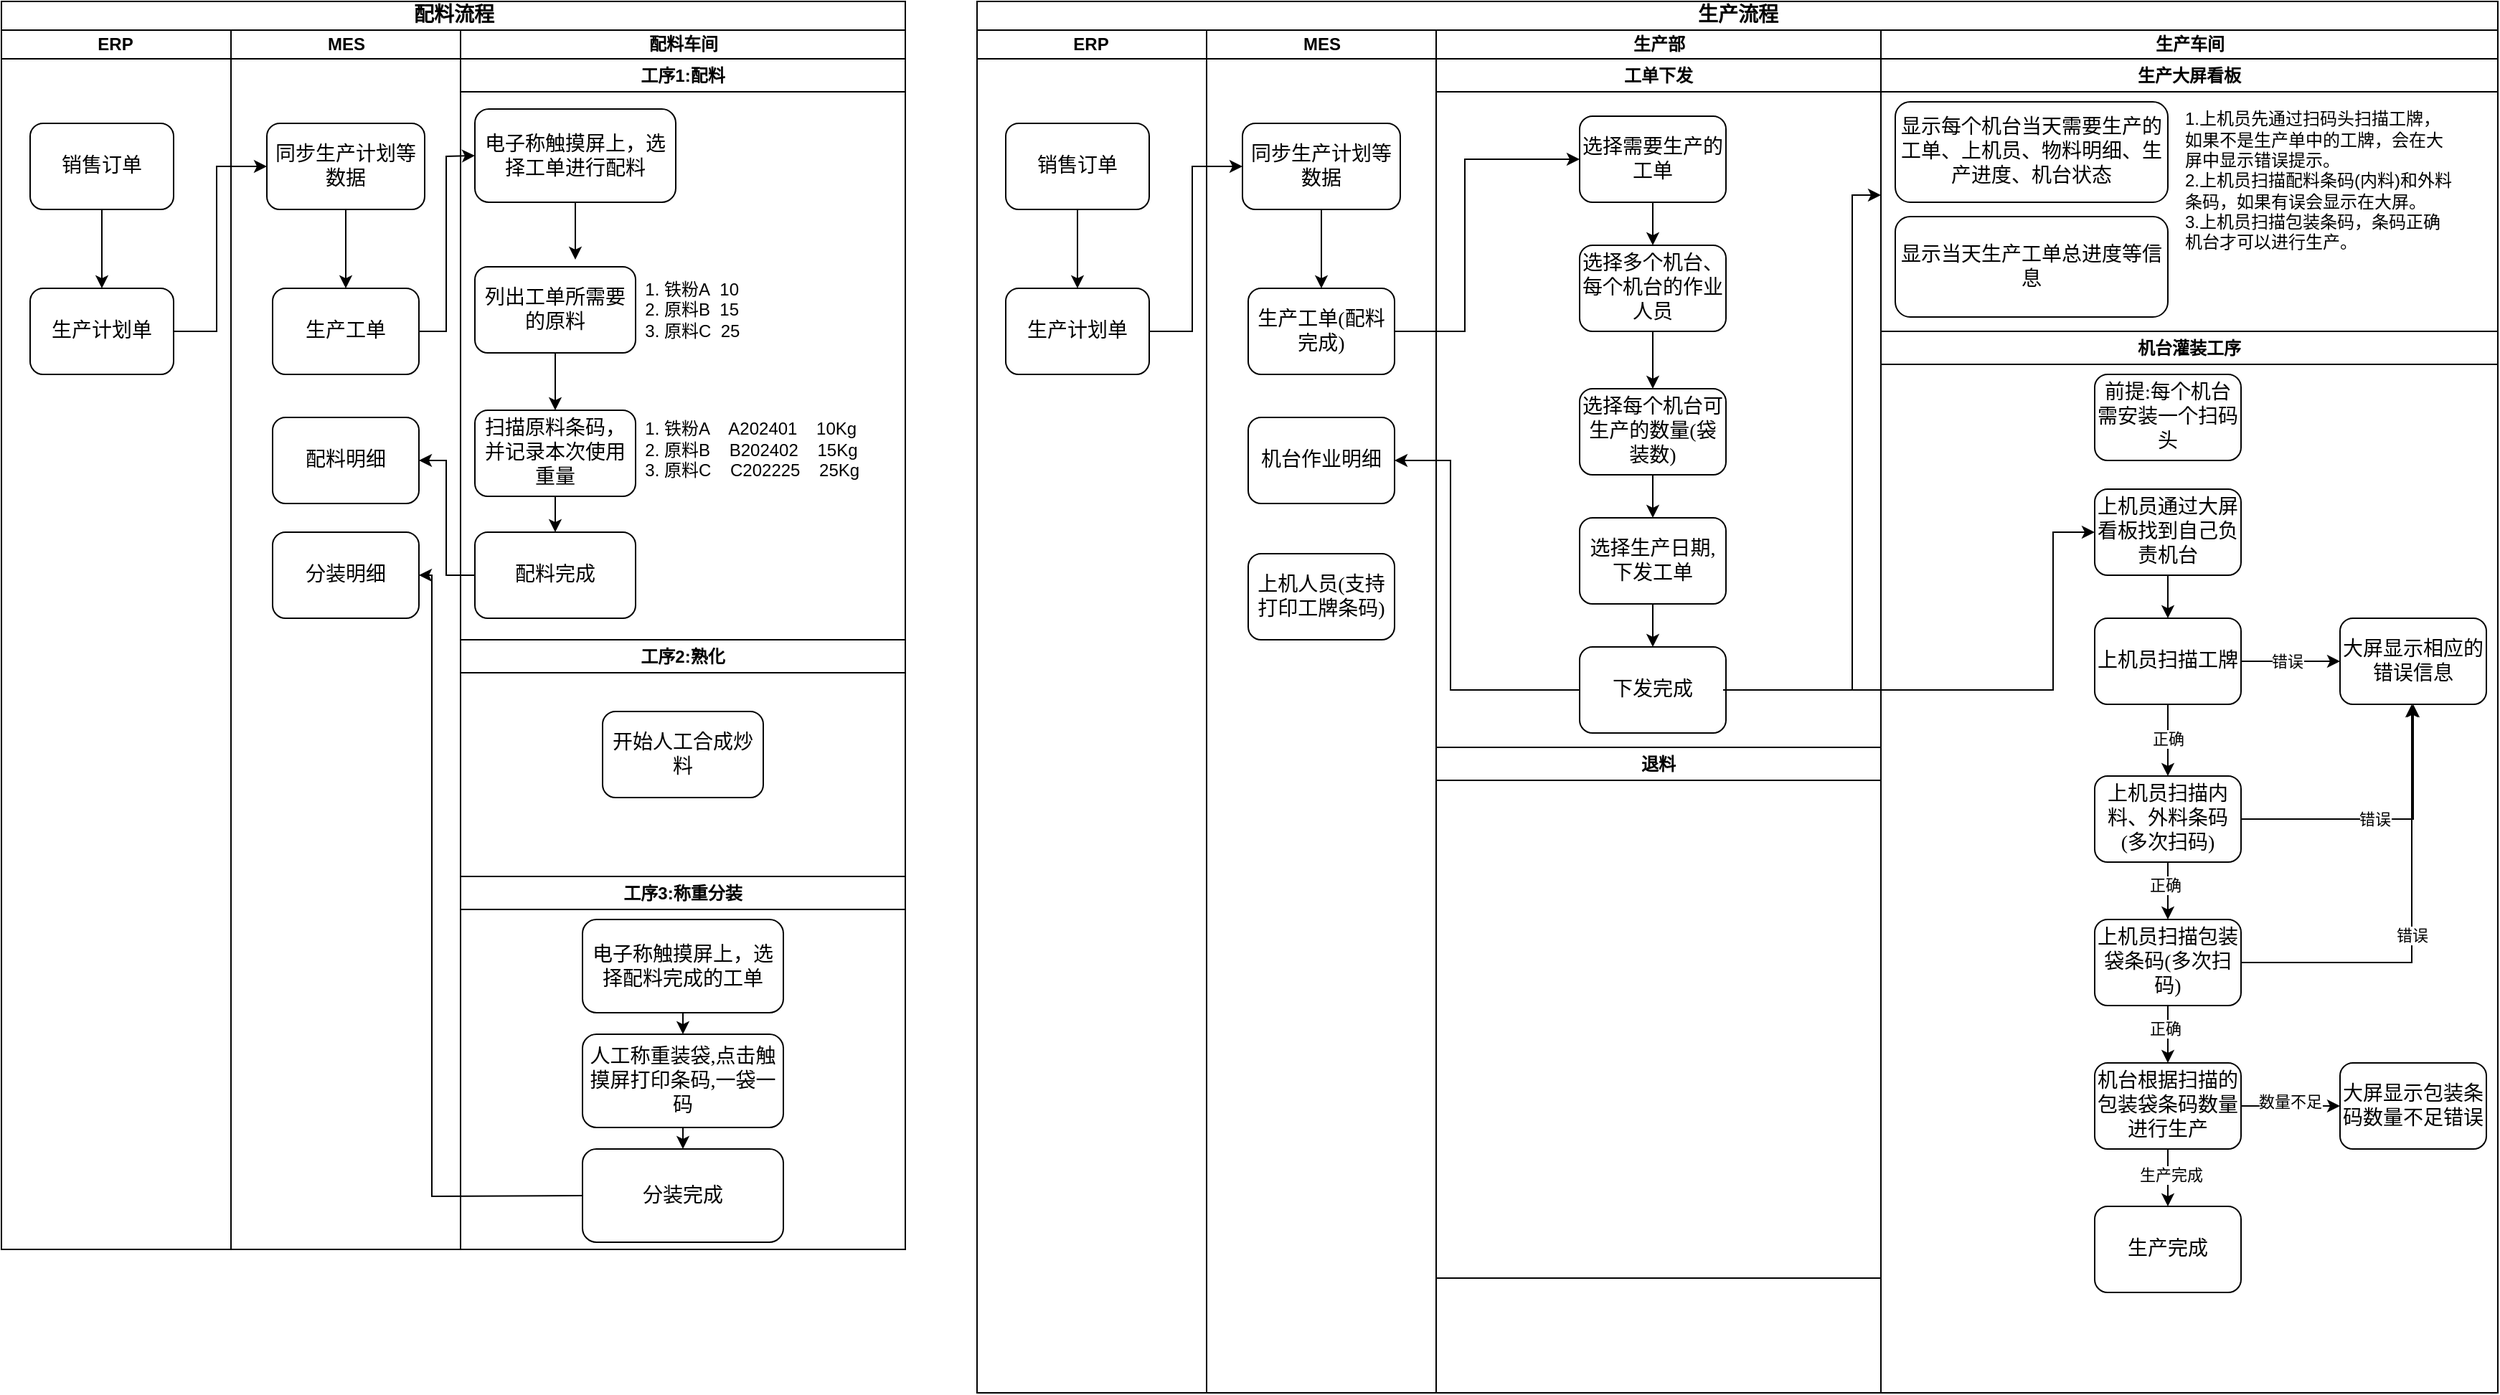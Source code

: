 <mxfile version="24.0.0" type="github">
  <diagram name="Page-1" id="74e2e168-ea6b-b213-b513-2b3c1d86103e">
    <mxGraphModel dx="875" dy="451" grid="1" gridSize="10" guides="1" tooltips="1" connect="1" arrows="1" fold="1" page="1" pageScale="1" pageWidth="1100" pageHeight="850" background="none" math="0" shadow="0">
      <root>
        <mxCell id="0" />
        <mxCell id="1" parent="0" />
        <mxCell id="77e6c97f196da883-1" value="&lt;font style=&quot;font-size: 14px;&quot;&gt;配料流程&lt;/font&gt;" style="swimlane;html=1;childLayout=stackLayout;startSize=20;rounded=0;shadow=0;labelBackgroundColor=none;strokeWidth=1;fontFamily=Verdana;fontSize=8;align=center;" parent="1" vertex="1">
          <mxGeometry x="70" y="40" width="630" height="870" as="geometry" />
        </mxCell>
        <mxCell id="77e6c97f196da883-2" value="ERP&lt;span style=&quot;white-space: pre;&quot;&gt;&#x9;&lt;/span&gt;" style="swimlane;html=1;startSize=20;" parent="77e6c97f196da883-1" vertex="1">
          <mxGeometry y="20" width="160" height="850" as="geometry" />
        </mxCell>
        <mxCell id="77e6c97f196da883-8" value="&lt;font style=&quot;font-size: 14px;&quot;&gt;销售订单&lt;/font&gt;" style="rounded=1;whiteSpace=wrap;html=1;shadow=0;labelBackgroundColor=none;strokeWidth=1;fontFamily=Verdana;fontSize=8;align=center;" parent="77e6c97f196da883-2" vertex="1">
          <mxGeometry x="20" y="65" width="100" height="60" as="geometry" />
        </mxCell>
        <mxCell id="77e6c97f196da883-9" value="&lt;font style=&quot;font-size: 14px;&quot;&gt;生产计划单&lt;/font&gt;" style="rounded=1;whiteSpace=wrap;html=1;shadow=0;labelBackgroundColor=none;strokeWidth=1;fontFamily=Verdana;fontSize=8;align=center;" parent="77e6c97f196da883-2" vertex="1">
          <mxGeometry x="20" y="180" width="100" height="60" as="geometry" />
        </mxCell>
        <mxCell id="7kdRkKb2sxxw5B-0vBMB-1" value="" style="endArrow=classic;html=1;rounded=0;exitX=0.5;exitY=1;exitDx=0;exitDy=0;" edge="1" parent="77e6c97f196da883-2" source="77e6c97f196da883-8" target="77e6c97f196da883-9">
          <mxGeometry width="50" height="50" relative="1" as="geometry">
            <mxPoint x="220" y="130" as="sourcePoint" />
            <mxPoint x="270" y="80" as="targetPoint" />
          </mxGeometry>
        </mxCell>
        <mxCell id="77e6c97f196da883-39" style="edgeStyle=orthogonalEdgeStyle;rounded=1;html=1;labelBackgroundColor=none;startArrow=none;startFill=0;startSize=5;endArrow=classicThin;endFill=1;endSize=5;jettySize=auto;orthogonalLoop=1;strokeWidth=1;fontFamily=Verdana;fontSize=8" parent="77e6c97f196da883-1" target="77e6c97f196da883-23" edge="1">
          <mxGeometry relative="1" as="geometry">
            <mxPoint x="750" y="690" as="sourcePoint" />
          </mxGeometry>
        </mxCell>
        <mxCell id="77e6c97f196da883-40" style="edgeStyle=orthogonalEdgeStyle;rounded=1;html=1;labelBackgroundColor=none;startArrow=none;startFill=0;startSize=5;endArrow=classicThin;endFill=1;endSize=5;jettySize=auto;orthogonalLoop=1;strokeWidth=1;fontFamily=Verdana;fontSize=8" parent="77e6c97f196da883-1" target="77e6c97f196da883-24" edge="1">
          <mxGeometry relative="1" as="geometry">
            <mxPoint x="980" y="690" as="sourcePoint" />
          </mxGeometry>
        </mxCell>
        <mxCell id="107ba76e4e335f99-1" style="edgeStyle=orthogonalEdgeStyle;rounded=1;html=1;labelBackgroundColor=none;startArrow=none;startFill=0;startSize=5;endArrow=classicThin;endFill=1;endSize=5;jettySize=auto;orthogonalLoop=1;strokeWidth=1;fontFamily=Verdana;fontSize=8" parent="77e6c97f196da883-1" target="77e6c97f196da883-18" edge="1">
          <mxGeometry relative="1" as="geometry">
            <mxPoint x="760" y="450.0" as="sourcePoint" />
          </mxGeometry>
        </mxCell>
        <mxCell id="107ba76e4e335f99-3" style="edgeStyle=orthogonalEdgeStyle;rounded=1;html=1;labelBackgroundColor=none;startArrow=none;startFill=0;startSize=5;endArrow=classicThin;endFill=1;endSize=5;jettySize=auto;orthogonalLoop=1;strokeColor=#000000;strokeWidth=1;fontFamily=Verdana;fontSize=8;fontColor=#000000;" parent="77e6c97f196da883-1" source="77e6c97f196da883-22" edge="1">
          <mxGeometry relative="1" as="geometry">
            <mxPoint x="760" y="610" as="targetPoint" />
          </mxGeometry>
        </mxCell>
        <mxCell id="77e6c97f196da883-3" value="MES" style="swimlane;html=1;startSize=20;" parent="77e6c97f196da883-1" vertex="1">
          <mxGeometry x="160" y="20" width="160" height="850" as="geometry" />
        </mxCell>
        <mxCell id="7kdRkKb2sxxw5B-0vBMB-2" value="&lt;font style=&quot;font-size: 14px;&quot;&gt;同步生产计划等数据&lt;/font&gt;" style="rounded=1;whiteSpace=wrap;html=1;shadow=0;labelBackgroundColor=none;strokeWidth=1;fontFamily=Verdana;fontSize=8;align=center;" vertex="1" parent="77e6c97f196da883-3">
          <mxGeometry x="25" y="65" width="110" height="60" as="geometry" />
        </mxCell>
        <mxCell id="77e6c97f196da883-12" value="&lt;font style=&quot;font-size: 14px;&quot;&gt;生产工单&lt;/font&gt;" style="rounded=1;whiteSpace=wrap;html=1;shadow=0;labelBackgroundColor=none;strokeWidth=1;fontFamily=Verdana;fontSize=8;align=center;" parent="77e6c97f196da883-3" vertex="1">
          <mxGeometry x="29" y="180" width="102" height="60" as="geometry" />
        </mxCell>
        <mxCell id="7kdRkKb2sxxw5B-0vBMB-4" value="" style="endArrow=classic;html=1;rounded=0;exitX=0.5;exitY=1;exitDx=0;exitDy=0;entryX=0.5;entryY=0;entryDx=0;entryDy=0;" edge="1" parent="77e6c97f196da883-3" source="7kdRkKb2sxxw5B-0vBMB-2" target="77e6c97f196da883-12">
          <mxGeometry width="50" height="50" relative="1" as="geometry">
            <mxPoint x="180" y="140" as="sourcePoint" />
            <mxPoint x="230" y="90" as="targetPoint" />
          </mxGeometry>
        </mxCell>
        <mxCell id="7kdRkKb2sxxw5B-0vBMB-26" value="&lt;font style=&quot;font-size: 14px;&quot;&gt;配料明细&lt;/font&gt;" style="rounded=1;whiteSpace=wrap;html=1;shadow=0;labelBackgroundColor=none;strokeWidth=1;fontFamily=Verdana;fontSize=8;align=center;" vertex="1" parent="77e6c97f196da883-3">
          <mxGeometry x="29" y="270" width="102" height="60" as="geometry" />
        </mxCell>
        <mxCell id="7kdRkKb2sxxw5B-0vBMB-27" value="&lt;font style=&quot;font-size: 14px;&quot;&gt;分装明细&lt;/font&gt;" style="rounded=1;whiteSpace=wrap;html=1;shadow=0;labelBackgroundColor=none;strokeWidth=1;fontFamily=Verdana;fontSize=8;align=center;" vertex="1" parent="77e6c97f196da883-3">
          <mxGeometry x="29" y="350" width="102" height="60" as="geometry" />
        </mxCell>
        <mxCell id="77e6c97f196da883-4" value="配料车间" style="swimlane;html=1;startSize=20;" parent="77e6c97f196da883-1" vertex="1">
          <mxGeometry x="320" y="20" width="310" height="850" as="geometry" />
        </mxCell>
        <mxCell id="77e6c97f196da883-15" value="&lt;font style=&quot;font-size: 14px;&quot;&gt;电子称触摸屏上，选择工单进行配料&lt;/font&gt;" style="rounded=1;whiteSpace=wrap;html=1;shadow=0;labelBackgroundColor=none;strokeWidth=1;fontFamily=Verdana;fontSize=8;align=center;" parent="77e6c97f196da883-4" vertex="1">
          <mxGeometry x="10" y="55" width="140" height="65" as="geometry" />
        </mxCell>
        <mxCell id="7kdRkKb2sxxw5B-0vBMB-5" value="&lt;span style=&quot;font-size: 14px;&quot;&gt;列出工单所需要的原料&lt;/span&gt;" style="rounded=1;whiteSpace=wrap;html=1;shadow=0;labelBackgroundColor=none;strokeWidth=1;fontFamily=Verdana;fontSize=8;align=center;" vertex="1" parent="77e6c97f196da883-4">
          <mxGeometry x="10" y="165" width="112" height="60" as="geometry" />
        </mxCell>
        <mxCell id="7kdRkKb2sxxw5B-0vBMB-6" value="&lt;ol&gt;&lt;li&gt;铁粉A&amp;nbsp; 10&lt;/li&gt;&lt;li&gt;原料B&amp;nbsp; 15&lt;/li&gt;&lt;li&gt;原料C&amp;nbsp; 25&lt;/li&gt;&lt;/ol&gt;" style="text;strokeColor=none;fillColor=none;html=1;whiteSpace=wrap;verticalAlign=middle;overflow=hidden;" vertex="1" parent="77e6c97f196da883-4">
          <mxGeometry x="100" y="155" width="100" height="80" as="geometry" />
        </mxCell>
        <mxCell id="7kdRkKb2sxxw5B-0vBMB-7" value="&lt;span style=&quot;font-size: 14px;&quot;&gt;扫描原料条码，并记录本次使用重量&lt;/span&gt;" style="rounded=1;whiteSpace=wrap;html=1;shadow=0;labelBackgroundColor=none;strokeWidth=1;fontFamily=Verdana;fontSize=8;align=center;" vertex="1" parent="77e6c97f196da883-4">
          <mxGeometry x="10" y="265" width="112" height="60" as="geometry" />
        </mxCell>
        <mxCell id="7kdRkKb2sxxw5B-0vBMB-8" value="&lt;div&gt;&lt;br&gt;&lt;/div&gt;&lt;ol&gt;&lt;li&gt;铁粉A&amp;nbsp; &amp;nbsp; A202401&amp;nbsp; &amp;nbsp; 10Kg&lt;/li&gt;&lt;li&gt;原料B&amp;nbsp; &amp;nbsp; B202402&amp;nbsp; &amp;nbsp; 15Kg&lt;/li&gt;&lt;li&gt;原料C&amp;nbsp; &amp;nbsp; C202225&amp;nbsp; &amp;nbsp; 25Kg&lt;/li&gt;&lt;/ol&gt;" style="text;strokeColor=none;fillColor=none;html=1;whiteSpace=wrap;verticalAlign=middle;overflow=hidden;" vertex="1" parent="77e6c97f196da883-4">
          <mxGeometry x="100" y="235" width="190" height="100" as="geometry" />
        </mxCell>
        <mxCell id="7kdRkKb2sxxw5B-0vBMB-11" value="工序1:配料" style="swimlane;whiteSpace=wrap;html=1;startSize=23;" vertex="1" parent="77e6c97f196da883-4">
          <mxGeometry y="20" width="310" height="410" as="geometry" />
        </mxCell>
        <mxCell id="7kdRkKb2sxxw5B-0vBMB-19" value="&lt;span style=&quot;font-size: 14px;&quot;&gt;配料完成&lt;/span&gt;" style="rounded=1;whiteSpace=wrap;html=1;shadow=0;labelBackgroundColor=none;strokeWidth=1;fontFamily=Verdana;fontSize=8;align=center;" vertex="1" parent="7kdRkKb2sxxw5B-0vBMB-11">
          <mxGeometry x="10" y="330" width="112" height="60" as="geometry" />
        </mxCell>
        <mxCell id="7kdRkKb2sxxw5B-0vBMB-21" value="" style="endArrow=classic;html=1;rounded=0;exitX=0.5;exitY=1;exitDx=0;exitDy=0;" edge="1" parent="7kdRkKb2sxxw5B-0vBMB-11" source="77e6c97f196da883-15">
          <mxGeometry width="50" height="50" relative="1" as="geometry">
            <mxPoint x="190" y="110" as="sourcePoint" />
            <mxPoint x="80" y="140" as="targetPoint" />
          </mxGeometry>
        </mxCell>
        <mxCell id="7kdRkKb2sxxw5B-0vBMB-12" value="工序2:熟化" style="swimlane;whiteSpace=wrap;html=1;startSize=23;" vertex="1" parent="77e6c97f196da883-4">
          <mxGeometry y="425" width="310" height="165" as="geometry" />
        </mxCell>
        <mxCell id="7kdRkKb2sxxw5B-0vBMB-9" value="&lt;span style=&quot;font-size: 14px;&quot;&gt;开始人工合成炒料&lt;/span&gt;" style="rounded=1;whiteSpace=wrap;html=1;shadow=0;labelBackgroundColor=none;strokeWidth=1;fontFamily=Verdana;fontSize=8;align=center;" vertex="1" parent="7kdRkKb2sxxw5B-0vBMB-12">
          <mxGeometry x="99" y="50" width="112" height="60" as="geometry" />
        </mxCell>
        <mxCell id="7kdRkKb2sxxw5B-0vBMB-13" value="工序3:称重分装" style="swimlane;whiteSpace=wrap;html=1;" vertex="1" parent="77e6c97f196da883-4">
          <mxGeometry y="590" width="310" height="260" as="geometry" />
        </mxCell>
        <mxCell id="7kdRkKb2sxxw5B-0vBMB-14" value="&lt;font style=&quot;font-size: 14px;&quot;&gt;电子称触摸屏上，选择配料完成的工单&lt;/font&gt;" style="rounded=1;whiteSpace=wrap;html=1;shadow=0;labelBackgroundColor=none;strokeWidth=1;fontFamily=Verdana;fontSize=8;align=center;" vertex="1" parent="7kdRkKb2sxxw5B-0vBMB-13">
          <mxGeometry x="85" y="30" width="140" height="65" as="geometry" />
        </mxCell>
        <mxCell id="7kdRkKb2sxxw5B-0vBMB-17" value="&lt;font style=&quot;font-size: 14px;&quot;&gt;人工称重装袋,点击触摸屏打印条码,一袋一码&lt;/font&gt;" style="rounded=1;whiteSpace=wrap;html=1;shadow=0;labelBackgroundColor=none;strokeWidth=1;fontFamily=Verdana;fontSize=8;align=center;" vertex="1" parent="7kdRkKb2sxxw5B-0vBMB-13">
          <mxGeometry x="85" y="110" width="140" height="65" as="geometry" />
        </mxCell>
        <mxCell id="7kdRkKb2sxxw5B-0vBMB-18" value="&lt;font style=&quot;font-size: 14px;&quot;&gt;分装完成&lt;/font&gt;" style="rounded=1;whiteSpace=wrap;html=1;shadow=0;labelBackgroundColor=none;strokeWidth=1;fontFamily=Verdana;fontSize=8;align=center;" vertex="1" parent="7kdRkKb2sxxw5B-0vBMB-13">
          <mxGeometry x="85" y="190" width="140" height="65" as="geometry" />
        </mxCell>
        <mxCell id="7kdRkKb2sxxw5B-0vBMB-24" value="" style="endArrow=classic;html=1;rounded=0;exitX=0.5;exitY=1;exitDx=0;exitDy=0;entryX=0.5;entryY=0;entryDx=0;entryDy=0;" edge="1" parent="7kdRkKb2sxxw5B-0vBMB-13" source="7kdRkKb2sxxw5B-0vBMB-14" target="7kdRkKb2sxxw5B-0vBMB-17">
          <mxGeometry width="50" height="50" relative="1" as="geometry">
            <mxPoint x="260" y="100" as="sourcePoint" />
            <mxPoint x="310" y="50" as="targetPoint" />
          </mxGeometry>
        </mxCell>
        <mxCell id="7kdRkKb2sxxw5B-0vBMB-25" value="" style="endArrow=classic;html=1;rounded=0;exitX=0.5;exitY=1;exitDx=0;exitDy=0;" edge="1" parent="7kdRkKb2sxxw5B-0vBMB-13" source="7kdRkKb2sxxw5B-0vBMB-17" target="7kdRkKb2sxxw5B-0vBMB-18">
          <mxGeometry width="50" height="50" relative="1" as="geometry">
            <mxPoint x="250" y="160" as="sourcePoint" />
            <mxPoint x="260" y="190" as="targetPoint" />
          </mxGeometry>
        </mxCell>
        <mxCell id="7kdRkKb2sxxw5B-0vBMB-22" value="" style="endArrow=classic;html=1;rounded=0;exitX=0.5;exitY=1;exitDx=0;exitDy=0;entryX=0.5;entryY=0;entryDx=0;entryDy=0;" edge="1" parent="77e6c97f196da883-4" source="7kdRkKb2sxxw5B-0vBMB-5" target="7kdRkKb2sxxw5B-0vBMB-7">
          <mxGeometry width="50" height="50" relative="1" as="geometry">
            <mxPoint x="210" y="170" as="sourcePoint" />
            <mxPoint x="260" y="120" as="targetPoint" />
          </mxGeometry>
        </mxCell>
        <mxCell id="7kdRkKb2sxxw5B-0vBMB-23" value="" style="endArrow=classic;html=1;rounded=0;exitX=0.5;exitY=1;exitDx=0;exitDy=0;entryX=0.5;entryY=0;entryDx=0;entryDy=0;" edge="1" parent="77e6c97f196da883-4" source="7kdRkKb2sxxw5B-0vBMB-7" target="7kdRkKb2sxxw5B-0vBMB-19">
          <mxGeometry width="50" height="50" relative="1" as="geometry">
            <mxPoint x="90" y="310" as="sourcePoint" />
            <mxPoint x="140" y="260" as="targetPoint" />
          </mxGeometry>
        </mxCell>
        <mxCell id="7kdRkKb2sxxw5B-0vBMB-3" value="" style="endArrow=classic;html=1;rounded=0;exitX=1;exitY=0.5;exitDx=0;exitDy=0;entryX=0;entryY=0.5;entryDx=0;entryDy=0;" edge="1" parent="77e6c97f196da883-1" source="77e6c97f196da883-9" target="7kdRkKb2sxxw5B-0vBMB-2">
          <mxGeometry width="50" height="50" relative="1" as="geometry">
            <mxPoint x="210" y="360" as="sourcePoint" />
            <mxPoint x="260" y="310" as="targetPoint" />
            <Array as="points">
              <mxPoint x="150" y="230" />
              <mxPoint x="150" y="115" />
            </Array>
          </mxGeometry>
        </mxCell>
        <mxCell id="7kdRkKb2sxxw5B-0vBMB-20" value="" style="endArrow=classic;html=1;rounded=0;exitX=1;exitY=0.5;exitDx=0;exitDy=0;entryX=0;entryY=0.5;entryDx=0;entryDy=0;" edge="1" parent="77e6c97f196da883-1" source="77e6c97f196da883-12" target="77e6c97f196da883-15">
          <mxGeometry width="50" height="50" relative="1" as="geometry">
            <mxPoint x="250" y="350" as="sourcePoint" />
            <mxPoint x="300" y="300" as="targetPoint" />
            <Array as="points">
              <mxPoint x="310" y="230" />
              <mxPoint x="310" y="108" />
            </Array>
          </mxGeometry>
        </mxCell>
        <mxCell id="7kdRkKb2sxxw5B-0vBMB-28" value="" style="endArrow=classic;html=1;rounded=0;exitX=0;exitY=0.5;exitDx=0;exitDy=0;entryX=1;entryY=0.5;entryDx=0;entryDy=0;" edge="1" parent="77e6c97f196da883-1" source="7kdRkKb2sxxw5B-0vBMB-19" target="7kdRkKb2sxxw5B-0vBMB-26">
          <mxGeometry width="50" height="50" relative="1" as="geometry">
            <mxPoint x="480" y="410" as="sourcePoint" />
            <mxPoint x="530" y="360" as="targetPoint" />
            <Array as="points">
              <mxPoint x="310" y="400" />
              <mxPoint x="310" y="320" />
            </Array>
          </mxGeometry>
        </mxCell>
        <mxCell id="7kdRkKb2sxxw5B-0vBMB-29" value="" style="endArrow=classic;html=1;rounded=0;exitX=0;exitY=0.5;exitDx=0;exitDy=0;entryX=1;entryY=0.5;entryDx=0;entryDy=0;" edge="1" parent="77e6c97f196da883-1" source="7kdRkKb2sxxw5B-0vBMB-18" target="7kdRkKb2sxxw5B-0vBMB-27">
          <mxGeometry width="50" height="50" relative="1" as="geometry">
            <mxPoint x="280" y="700" as="sourcePoint" />
            <mxPoint x="330" y="650" as="targetPoint" />
            <Array as="points">
              <mxPoint x="300" y="833" />
              <mxPoint x="300" y="400" />
            </Array>
          </mxGeometry>
        </mxCell>
        <mxCell id="7kdRkKb2sxxw5B-0vBMB-30" value="&lt;font style=&quot;font-size: 14px;&quot;&gt;生产流程&lt;/font&gt;" style="swimlane;html=1;childLayout=stackLayout;startSize=20;rounded=0;shadow=0;labelBackgroundColor=none;strokeWidth=1;fontFamily=Verdana;fontSize=8;align=center;" vertex="1" parent="1">
          <mxGeometry x="750" y="40" width="1060" height="970" as="geometry" />
        </mxCell>
        <mxCell id="7kdRkKb2sxxw5B-0vBMB-31" value="ERP&lt;span style=&quot;white-space: pre;&quot;&gt;&#x9;&lt;/span&gt;" style="swimlane;html=1;startSize=20;" vertex="1" parent="7kdRkKb2sxxw5B-0vBMB-30">
          <mxGeometry y="20" width="160" height="950" as="geometry" />
        </mxCell>
        <mxCell id="7kdRkKb2sxxw5B-0vBMB-32" value="&lt;font style=&quot;font-size: 14px;&quot;&gt;销售订单&lt;/font&gt;" style="rounded=1;whiteSpace=wrap;html=1;shadow=0;labelBackgroundColor=none;strokeWidth=1;fontFamily=Verdana;fontSize=8;align=center;" vertex="1" parent="7kdRkKb2sxxw5B-0vBMB-31">
          <mxGeometry x="20" y="65" width="100" height="60" as="geometry" />
        </mxCell>
        <mxCell id="7kdRkKb2sxxw5B-0vBMB-33" value="&lt;font style=&quot;font-size: 14px;&quot;&gt;生产计划单&lt;/font&gt;" style="rounded=1;whiteSpace=wrap;html=1;shadow=0;labelBackgroundColor=none;strokeWidth=1;fontFamily=Verdana;fontSize=8;align=center;" vertex="1" parent="7kdRkKb2sxxw5B-0vBMB-31">
          <mxGeometry x="20" y="180" width="100" height="60" as="geometry" />
        </mxCell>
        <mxCell id="7kdRkKb2sxxw5B-0vBMB-34" value="" style="endArrow=classic;html=1;rounded=0;exitX=0.5;exitY=1;exitDx=0;exitDy=0;" edge="1" parent="7kdRkKb2sxxw5B-0vBMB-31" source="7kdRkKb2sxxw5B-0vBMB-32" target="7kdRkKb2sxxw5B-0vBMB-33">
          <mxGeometry width="50" height="50" relative="1" as="geometry">
            <mxPoint x="220" y="130" as="sourcePoint" />
            <mxPoint x="270" y="80" as="targetPoint" />
          </mxGeometry>
        </mxCell>
        <mxCell id="7kdRkKb2sxxw5B-0vBMB-35" style="edgeStyle=orthogonalEdgeStyle;rounded=1;html=1;labelBackgroundColor=none;startArrow=none;startFill=0;startSize=5;endArrow=classicThin;endFill=1;endSize=5;jettySize=auto;orthogonalLoop=1;strokeWidth=1;fontFamily=Verdana;fontSize=8" edge="1" parent="7kdRkKb2sxxw5B-0vBMB-30">
          <mxGeometry relative="1" as="geometry">
            <mxPoint x="750" y="690" as="sourcePoint" />
          </mxGeometry>
        </mxCell>
        <mxCell id="7kdRkKb2sxxw5B-0vBMB-36" style="edgeStyle=orthogonalEdgeStyle;rounded=1;html=1;labelBackgroundColor=none;startArrow=none;startFill=0;startSize=5;endArrow=classicThin;endFill=1;endSize=5;jettySize=auto;orthogonalLoop=1;strokeWidth=1;fontFamily=Verdana;fontSize=8" edge="1" parent="7kdRkKb2sxxw5B-0vBMB-30">
          <mxGeometry relative="1" as="geometry">
            <mxPoint x="980" y="690" as="sourcePoint" />
          </mxGeometry>
        </mxCell>
        <mxCell id="7kdRkKb2sxxw5B-0vBMB-37" style="edgeStyle=orthogonalEdgeStyle;rounded=1;html=1;labelBackgroundColor=none;startArrow=none;startFill=0;startSize=5;endArrow=classicThin;endFill=1;endSize=5;jettySize=auto;orthogonalLoop=1;strokeWidth=1;fontFamily=Verdana;fontSize=8" edge="1" parent="7kdRkKb2sxxw5B-0vBMB-30">
          <mxGeometry relative="1" as="geometry">
            <mxPoint x="760" y="450.0" as="sourcePoint" />
          </mxGeometry>
        </mxCell>
        <mxCell id="7kdRkKb2sxxw5B-0vBMB-38" style="edgeStyle=orthogonalEdgeStyle;rounded=1;html=1;labelBackgroundColor=none;startArrow=none;startFill=0;startSize=5;endArrow=classicThin;endFill=1;endSize=5;jettySize=auto;orthogonalLoop=1;strokeColor=#000000;strokeWidth=1;fontFamily=Verdana;fontSize=8;fontColor=#000000;" edge="1" parent="7kdRkKb2sxxw5B-0vBMB-30">
          <mxGeometry relative="1" as="geometry">
            <mxPoint x="760" y="610" as="targetPoint" />
          </mxGeometry>
        </mxCell>
        <mxCell id="7kdRkKb2sxxw5B-0vBMB-39" value="MES" style="swimlane;html=1;startSize=20;" vertex="1" parent="7kdRkKb2sxxw5B-0vBMB-30">
          <mxGeometry x="160" y="20" width="160" height="950" as="geometry" />
        </mxCell>
        <mxCell id="7kdRkKb2sxxw5B-0vBMB-40" value="&lt;font style=&quot;font-size: 14px;&quot;&gt;同步生产计划等数据&lt;/font&gt;" style="rounded=1;whiteSpace=wrap;html=1;shadow=0;labelBackgroundColor=none;strokeWidth=1;fontFamily=Verdana;fontSize=8;align=center;" vertex="1" parent="7kdRkKb2sxxw5B-0vBMB-39">
          <mxGeometry x="25" y="65" width="110" height="60" as="geometry" />
        </mxCell>
        <mxCell id="7kdRkKb2sxxw5B-0vBMB-41" value="&lt;font style=&quot;font-size: 14px;&quot;&gt;生产工单(配料完成)&lt;/font&gt;" style="rounded=1;whiteSpace=wrap;html=1;shadow=0;labelBackgroundColor=none;strokeWidth=1;fontFamily=Verdana;fontSize=8;align=center;" vertex="1" parent="7kdRkKb2sxxw5B-0vBMB-39">
          <mxGeometry x="29" y="180" width="102" height="60" as="geometry" />
        </mxCell>
        <mxCell id="7kdRkKb2sxxw5B-0vBMB-42" value="" style="endArrow=classic;html=1;rounded=0;exitX=0.5;exitY=1;exitDx=0;exitDy=0;entryX=0.5;entryY=0;entryDx=0;entryDy=0;" edge="1" parent="7kdRkKb2sxxw5B-0vBMB-39" source="7kdRkKb2sxxw5B-0vBMB-40" target="7kdRkKb2sxxw5B-0vBMB-41">
          <mxGeometry width="50" height="50" relative="1" as="geometry">
            <mxPoint x="180" y="140" as="sourcePoint" />
            <mxPoint x="230" y="90" as="targetPoint" />
          </mxGeometry>
        </mxCell>
        <mxCell id="7kdRkKb2sxxw5B-0vBMB-84" value="&lt;font style=&quot;font-size: 14px;&quot;&gt;机台作业明细&lt;/font&gt;" style="rounded=1;whiteSpace=wrap;html=1;shadow=0;labelBackgroundColor=none;strokeWidth=1;fontFamily=Verdana;fontSize=8;align=center;" vertex="1" parent="7kdRkKb2sxxw5B-0vBMB-39">
          <mxGeometry x="29" y="270" width="102" height="60" as="geometry" />
        </mxCell>
        <mxCell id="7kdRkKb2sxxw5B-0vBMB-90" value="&lt;font style=&quot;font-size: 14px;&quot;&gt;上机人员(支持打印工牌条码)&lt;/font&gt;" style="rounded=1;whiteSpace=wrap;html=1;shadow=0;labelBackgroundColor=none;strokeWidth=1;fontFamily=Verdana;fontSize=8;align=center;" vertex="1" parent="7kdRkKb2sxxw5B-0vBMB-39">
          <mxGeometry x="29" y="365" width="102" height="60" as="geometry" />
        </mxCell>
        <mxCell id="7kdRkKb2sxxw5B-0vBMB-45" value="生产部" style="swimlane;html=1;startSize=20;" vertex="1" parent="7kdRkKb2sxxw5B-0vBMB-30">
          <mxGeometry x="320" y="20" width="310" height="950" as="geometry" />
        </mxCell>
        <mxCell id="7kdRkKb2sxxw5B-0vBMB-68" value="&lt;font style=&quot;font-size: 14px;&quot;&gt;选择需要生产的工单&lt;/font&gt;" style="rounded=1;whiteSpace=wrap;html=1;shadow=0;labelBackgroundColor=none;strokeWidth=1;fontFamily=Verdana;fontSize=8;align=center;" vertex="1" parent="7kdRkKb2sxxw5B-0vBMB-45">
          <mxGeometry x="100" y="60" width="102" height="60" as="geometry" />
        </mxCell>
        <mxCell id="7kdRkKb2sxxw5B-0vBMB-69" value="&lt;font style=&quot;font-size: 14px;&quot;&gt;选择多个机台、每个机台的作业人员&lt;/font&gt;" style="rounded=1;whiteSpace=wrap;html=1;shadow=0;labelBackgroundColor=none;strokeWidth=1;fontFamily=Verdana;fontSize=8;align=center;" vertex="1" parent="7kdRkKb2sxxw5B-0vBMB-45">
          <mxGeometry x="100" y="150" width="102" height="60" as="geometry" />
        </mxCell>
        <mxCell id="7kdRkKb2sxxw5B-0vBMB-70" value="&lt;font style=&quot;font-size: 14px;&quot;&gt;选择生产日期,下发工单&lt;/font&gt;" style="rounded=1;whiteSpace=wrap;html=1;shadow=0;labelBackgroundColor=none;strokeWidth=1;fontFamily=Verdana;fontSize=8;align=center;" vertex="1" parent="7kdRkKb2sxxw5B-0vBMB-45">
          <mxGeometry x="100" y="340" width="102" height="60" as="geometry" />
        </mxCell>
        <mxCell id="7kdRkKb2sxxw5B-0vBMB-72" value="" style="endArrow=classic;html=1;rounded=0;exitX=0.5;exitY=1;exitDx=0;exitDy=0;entryX=0.5;entryY=0;entryDx=0;entryDy=0;" edge="1" parent="7kdRkKb2sxxw5B-0vBMB-45" source="7kdRkKb2sxxw5B-0vBMB-68" target="7kdRkKb2sxxw5B-0vBMB-69">
          <mxGeometry width="50" height="50" relative="1" as="geometry">
            <mxPoint x="240" y="150" as="sourcePoint" />
            <mxPoint x="290" y="100" as="targetPoint" />
          </mxGeometry>
        </mxCell>
        <mxCell id="7kdRkKb2sxxw5B-0vBMB-74" value="&lt;font style=&quot;font-size: 14px;&quot;&gt;下发完成&lt;/font&gt;" style="rounded=1;whiteSpace=wrap;html=1;shadow=0;labelBackgroundColor=none;strokeWidth=1;fontFamily=Verdana;fontSize=8;align=center;" vertex="1" parent="7kdRkKb2sxxw5B-0vBMB-45">
          <mxGeometry x="100" y="430" width="102" height="60" as="geometry" />
        </mxCell>
        <mxCell id="7kdRkKb2sxxw5B-0vBMB-75" value="" style="endArrow=classic;html=1;rounded=0;exitX=0.5;exitY=1;exitDx=0;exitDy=0;" edge="1" parent="7kdRkKb2sxxw5B-0vBMB-45" source="7kdRkKb2sxxw5B-0vBMB-70" target="7kdRkKb2sxxw5B-0vBMB-74">
          <mxGeometry width="50" height="50" relative="1" as="geometry">
            <mxPoint x="260" y="300" as="sourcePoint" />
            <mxPoint x="310" y="250" as="targetPoint" />
          </mxGeometry>
        </mxCell>
        <mxCell id="7kdRkKb2sxxw5B-0vBMB-92" value="&lt;p class=&quot;MsoNormal&quot;&gt;机台灌装工序&lt;br&gt;&lt;/p&gt;" style="swimlane;whiteSpace=wrap;html=1;" vertex="1" parent="7kdRkKb2sxxw5B-0vBMB-45">
          <mxGeometry x="310" y="210" width="430" height="740" as="geometry" />
        </mxCell>
        <mxCell id="7kdRkKb2sxxw5B-0vBMB-113" value="&lt;font style=&quot;font-size: 14px;&quot;&gt;选择每个机台可生产的数量(袋装数)&lt;/font&gt;" style="rounded=1;whiteSpace=wrap;html=1;shadow=0;labelBackgroundColor=none;strokeWidth=1;fontFamily=Verdana;fontSize=8;align=center;" vertex="1" parent="7kdRkKb2sxxw5B-0vBMB-45">
          <mxGeometry x="100" y="250" width="102" height="60" as="geometry" />
        </mxCell>
        <mxCell id="7kdRkKb2sxxw5B-0vBMB-114" value="" style="endArrow=classic;html=1;rounded=0;exitX=0.5;exitY=1;exitDx=0;exitDy=0;" edge="1" parent="7kdRkKb2sxxw5B-0vBMB-45" source="7kdRkKb2sxxw5B-0vBMB-69" target="7kdRkKb2sxxw5B-0vBMB-113">
          <mxGeometry width="50" height="50" relative="1" as="geometry">
            <mxPoint x="240" y="280" as="sourcePoint" />
            <mxPoint x="290" y="230" as="targetPoint" />
          </mxGeometry>
        </mxCell>
        <mxCell id="7kdRkKb2sxxw5B-0vBMB-115" value="" style="endArrow=classic;html=1;rounded=0;exitX=0.5;exitY=1;exitDx=0;exitDy=0;entryX=0.5;entryY=0;entryDx=0;entryDy=0;" edge="1" parent="7kdRkKb2sxxw5B-0vBMB-45" source="7kdRkKb2sxxw5B-0vBMB-113" target="7kdRkKb2sxxw5B-0vBMB-70">
          <mxGeometry width="50" height="50" relative="1" as="geometry">
            <mxPoint x="161" y="220" as="sourcePoint" />
            <mxPoint x="161" y="260" as="targetPoint" />
          </mxGeometry>
        </mxCell>
        <mxCell id="7kdRkKb2sxxw5B-0vBMB-126" value="工单下发" style="swimlane;whiteSpace=wrap;html=1;" vertex="1" parent="7kdRkKb2sxxw5B-0vBMB-45">
          <mxGeometry y="20" width="310" height="480" as="geometry" />
        </mxCell>
        <mxCell id="7kdRkKb2sxxw5B-0vBMB-128" value="退料" style="swimlane;whiteSpace=wrap;html=1;" vertex="1" parent="7kdRkKb2sxxw5B-0vBMB-45">
          <mxGeometry y="500" width="310" height="370" as="geometry" />
        </mxCell>
        <mxCell id="7kdRkKb2sxxw5B-0vBMB-64" value="" style="endArrow=classic;html=1;rounded=0;exitX=1;exitY=0.5;exitDx=0;exitDy=0;entryX=0;entryY=0.5;entryDx=0;entryDy=0;" edge="1" parent="7kdRkKb2sxxw5B-0vBMB-30" source="7kdRkKb2sxxw5B-0vBMB-33" target="7kdRkKb2sxxw5B-0vBMB-40">
          <mxGeometry width="50" height="50" relative="1" as="geometry">
            <mxPoint x="210" y="360" as="sourcePoint" />
            <mxPoint x="260" y="310" as="targetPoint" />
            <Array as="points">
              <mxPoint x="150" y="230" />
              <mxPoint x="150" y="115" />
            </Array>
          </mxGeometry>
        </mxCell>
        <mxCell id="7kdRkKb2sxxw5B-0vBMB-71" value="" style="endArrow=classic;html=1;rounded=0;exitX=1;exitY=0.5;exitDx=0;exitDy=0;entryX=0;entryY=0.5;entryDx=0;entryDy=0;" edge="1" parent="7kdRkKb2sxxw5B-0vBMB-30" source="7kdRkKb2sxxw5B-0vBMB-41" target="7kdRkKb2sxxw5B-0vBMB-68">
          <mxGeometry width="50" height="50" relative="1" as="geometry">
            <mxPoint x="360" y="210" as="sourcePoint" />
            <mxPoint x="410" y="160" as="targetPoint" />
            <Array as="points">
              <mxPoint x="340" y="230" />
              <mxPoint x="340" y="110" />
            </Array>
          </mxGeometry>
        </mxCell>
        <mxCell id="7kdRkKb2sxxw5B-0vBMB-86" value="" style="endArrow=classic;html=1;rounded=0;exitX=0;exitY=0.5;exitDx=0;exitDy=0;entryX=1;entryY=0.5;entryDx=0;entryDy=0;" edge="1" parent="7kdRkKb2sxxw5B-0vBMB-30" source="7kdRkKb2sxxw5B-0vBMB-74" target="7kdRkKb2sxxw5B-0vBMB-84">
          <mxGeometry width="50" height="50" relative="1" as="geometry">
            <mxPoint x="380" y="380" as="sourcePoint" />
            <mxPoint x="430" y="330" as="targetPoint" />
            <Array as="points">
              <mxPoint x="330" y="480" />
              <mxPoint x="330" y="380" />
              <mxPoint x="330" y="320" />
            </Array>
          </mxGeometry>
        </mxCell>
        <mxCell id="7kdRkKb2sxxw5B-0vBMB-76" value="生产车间" style="swimlane;html=1;startSize=20;" vertex="1" parent="1">
          <mxGeometry x="1380" y="60" width="430" height="950" as="geometry" />
        </mxCell>
        <mxCell id="7kdRkKb2sxxw5B-0vBMB-87" value="生产大屏看板" style="swimlane;whiteSpace=wrap;html=1;" vertex="1" parent="7kdRkKb2sxxw5B-0vBMB-76">
          <mxGeometry y="20" width="430" height="190" as="geometry" />
        </mxCell>
        <mxCell id="7kdRkKb2sxxw5B-0vBMB-88" value="&lt;span style=&quot;font-size: 14px;&quot;&gt;显示每个机台当天需要生产的工单、上机员、物料明细、生产进度、机台状态&lt;/span&gt;" style="rounded=1;whiteSpace=wrap;html=1;shadow=0;labelBackgroundColor=none;strokeWidth=1;fontFamily=Verdana;fontSize=8;align=center;" vertex="1" parent="7kdRkKb2sxxw5B-0vBMB-87">
          <mxGeometry x="10" y="30" width="190" height="70" as="geometry" />
        </mxCell>
        <mxCell id="7kdRkKb2sxxw5B-0vBMB-89" value="&lt;div&gt;1.上机员先通过扫码头扫描工牌，&lt;/div&gt;&lt;div&gt;如果不是生产单中的工牌，会在大屏中显示错误提示。&lt;/div&gt;&lt;div&gt;2.上机员扫描配料条码(内料)和外料条码，如果有误会显示在大屏。&lt;/div&gt;&lt;div&gt;3.上机员扫描包装条码，条码正确机台才可以进行生产。&lt;/div&gt;" style="text;strokeColor=none;fillColor=none;html=1;whiteSpace=wrap;verticalAlign=middle;overflow=hidden;align=left;" vertex="1" parent="7kdRkKb2sxxw5B-0vBMB-87">
          <mxGeometry x="210" y="30" width="190" height="110" as="geometry" />
        </mxCell>
        <mxCell id="7kdRkKb2sxxw5B-0vBMB-91" value="&lt;span style=&quot;font-size: 14px;&quot;&gt;显示当天生产工单总进度等信息&lt;/span&gt;" style="rounded=1;whiteSpace=wrap;html=1;shadow=0;labelBackgroundColor=none;strokeWidth=1;fontFamily=Verdana;fontSize=8;align=center;" vertex="1" parent="7kdRkKb2sxxw5B-0vBMB-87">
          <mxGeometry x="10" y="110" width="190" height="70" as="geometry" />
        </mxCell>
        <mxCell id="7kdRkKb2sxxw5B-0vBMB-93" value="&lt;font style=&quot;font-size: 14px;&quot;&gt;前提:每个机台需安装一个扫码头&lt;/font&gt;" style="rounded=1;whiteSpace=wrap;html=1;shadow=0;labelBackgroundColor=none;strokeWidth=1;fontFamily=Verdana;fontSize=8;align=center;" vertex="1" parent="7kdRkKb2sxxw5B-0vBMB-76">
          <mxGeometry x="149" y="240" width="102" height="60" as="geometry" />
        </mxCell>
        <mxCell id="7kdRkKb2sxxw5B-0vBMB-94" value="&lt;span style=&quot;font-size: 14px;&quot;&gt;上机员通过大屏看板找到自己负责机台&lt;/span&gt;" style="rounded=1;whiteSpace=wrap;html=1;shadow=0;labelBackgroundColor=none;strokeWidth=1;fontFamily=Verdana;fontSize=8;align=center;" vertex="1" parent="7kdRkKb2sxxw5B-0vBMB-76">
          <mxGeometry x="149" y="320" width="102" height="60" as="geometry" />
        </mxCell>
        <mxCell id="7kdRkKb2sxxw5B-0vBMB-95" value="&lt;span style=&quot;font-size: 14px;&quot;&gt;上机员扫描工牌&lt;/span&gt;" style="rounded=1;whiteSpace=wrap;html=1;shadow=0;labelBackgroundColor=none;strokeWidth=1;fontFamily=Verdana;fontSize=8;align=center;" vertex="1" parent="7kdRkKb2sxxw5B-0vBMB-76">
          <mxGeometry x="149" y="410" width="102" height="60" as="geometry" />
        </mxCell>
        <mxCell id="7kdRkKb2sxxw5B-0vBMB-96" value="&lt;span style=&quot;font-size: 14px;&quot;&gt;大屏显示相应的错误信息&lt;/span&gt;" style="rounded=1;whiteSpace=wrap;html=1;shadow=0;labelBackgroundColor=none;strokeWidth=1;fontFamily=Verdana;fontSize=8;align=center;" vertex="1" parent="7kdRkKb2sxxw5B-0vBMB-76">
          <mxGeometry x="320" y="410" width="102" height="60" as="geometry" />
        </mxCell>
        <mxCell id="7kdRkKb2sxxw5B-0vBMB-97" value="" style="endArrow=classic;html=1;rounded=0;exitX=1;exitY=0.5;exitDx=0;exitDy=0;entryX=0;entryY=0.5;entryDx=0;entryDy=0;" edge="1" parent="7kdRkKb2sxxw5B-0vBMB-76" source="7kdRkKb2sxxw5B-0vBMB-95" target="7kdRkKb2sxxw5B-0vBMB-96">
          <mxGeometry width="50" height="50" relative="1" as="geometry">
            <mxPoint x="270" y="450" as="sourcePoint" />
            <mxPoint x="320" y="400" as="targetPoint" />
          </mxGeometry>
        </mxCell>
        <mxCell id="7kdRkKb2sxxw5B-0vBMB-98" value="错误" style="edgeLabel;html=1;align=center;verticalAlign=middle;resizable=0;points=[];" vertex="1" connectable="0" parent="7kdRkKb2sxxw5B-0vBMB-97">
          <mxGeometry x="-0.092" relative="1" as="geometry">
            <mxPoint as="offset" />
          </mxGeometry>
        </mxCell>
        <mxCell id="7kdRkKb2sxxw5B-0vBMB-99" value="&lt;span style=&quot;font-size: 14px;&quot;&gt;上机员扫描内料、外料条码&lt;/span&gt;&lt;span style=&quot;font-size: 14px;&quot;&gt;(多次扫码)&lt;/span&gt;" style="rounded=1;whiteSpace=wrap;html=1;shadow=0;labelBackgroundColor=none;strokeWidth=1;fontFamily=Verdana;fontSize=8;align=center;" vertex="1" parent="7kdRkKb2sxxw5B-0vBMB-76">
          <mxGeometry x="149" y="520" width="102" height="60" as="geometry" />
        </mxCell>
        <mxCell id="7kdRkKb2sxxw5B-0vBMB-100" value="" style="endArrow=classic;html=1;rounded=0;exitX=0.5;exitY=1;exitDx=0;exitDy=0;entryX=0.5;entryY=0;entryDx=0;entryDy=0;" edge="1" parent="7kdRkKb2sxxw5B-0vBMB-76" source="7kdRkKb2sxxw5B-0vBMB-95" target="7kdRkKb2sxxw5B-0vBMB-99">
          <mxGeometry width="50" height="50" relative="1" as="geometry">
            <mxPoint x="90" y="490" as="sourcePoint" />
            <mxPoint x="140" y="440" as="targetPoint" />
          </mxGeometry>
        </mxCell>
        <mxCell id="7kdRkKb2sxxw5B-0vBMB-101" value="正确" style="edgeLabel;html=1;align=center;verticalAlign=middle;resizable=0;points=[];" vertex="1" connectable="0" parent="7kdRkKb2sxxw5B-0vBMB-100">
          <mxGeometry x="-0.067" relative="1" as="geometry">
            <mxPoint as="offset" />
          </mxGeometry>
        </mxCell>
        <mxCell id="7kdRkKb2sxxw5B-0vBMB-104" value="" style="endArrow=classic;html=1;rounded=0;exitX=1;exitY=0.5;exitDx=0;exitDy=0;entryX=0.5;entryY=1;entryDx=0;entryDy=0;" edge="1" parent="7kdRkKb2sxxw5B-0vBMB-76" source="7kdRkKb2sxxw5B-0vBMB-99" target="7kdRkKb2sxxw5B-0vBMB-96">
          <mxGeometry width="50" height="50" relative="1" as="geometry">
            <mxPoint x="300" y="560" as="sourcePoint" />
            <mxPoint x="350" y="510" as="targetPoint" />
            <Array as="points">
              <mxPoint x="371" y="550" />
            </Array>
          </mxGeometry>
        </mxCell>
        <mxCell id="7kdRkKb2sxxw5B-0vBMB-105" value="错误" style="edgeLabel;html=1;align=center;verticalAlign=middle;resizable=0;points=[];" vertex="1" connectable="0" parent="7kdRkKb2sxxw5B-0vBMB-104">
          <mxGeometry x="-0.073" relative="1" as="geometry">
            <mxPoint as="offset" />
          </mxGeometry>
        </mxCell>
        <mxCell id="7kdRkKb2sxxw5B-0vBMB-106" value="&lt;span style=&quot;font-size: 14px;&quot;&gt;上机员扫描包装袋条码(多次扫码)&lt;/span&gt;" style="rounded=1;whiteSpace=wrap;html=1;shadow=0;labelBackgroundColor=none;strokeWidth=1;fontFamily=Verdana;fontSize=8;align=center;" vertex="1" parent="7kdRkKb2sxxw5B-0vBMB-76">
          <mxGeometry x="149" y="620" width="102" height="60" as="geometry" />
        </mxCell>
        <mxCell id="7kdRkKb2sxxw5B-0vBMB-108" value="" style="endArrow=classic;html=1;rounded=0;exitX=0.5;exitY=1;exitDx=0;exitDy=0;entryX=0.5;entryY=0;entryDx=0;entryDy=0;" edge="1" parent="7kdRkKb2sxxw5B-0vBMB-76" source="7kdRkKb2sxxw5B-0vBMB-99" target="7kdRkKb2sxxw5B-0vBMB-106">
          <mxGeometry width="50" height="50" relative="1" as="geometry">
            <mxPoint x="300" y="650" as="sourcePoint" />
            <mxPoint x="350" y="600" as="targetPoint" />
          </mxGeometry>
        </mxCell>
        <mxCell id="7kdRkKb2sxxw5B-0vBMB-109" value="正确" style="edgeLabel;html=1;align=center;verticalAlign=middle;resizable=0;points=[];" vertex="1" connectable="0" parent="7kdRkKb2sxxw5B-0vBMB-108">
          <mxGeometry x="-0.192" y="-2" relative="1" as="geometry">
            <mxPoint as="offset" />
          </mxGeometry>
        </mxCell>
        <mxCell id="7kdRkKb2sxxw5B-0vBMB-112" value="&lt;span style=&quot;font-size: 14px;&quot;&gt;机台根据扫描的包装袋条码数量进行生产&lt;/span&gt;" style="rounded=1;whiteSpace=wrap;html=1;shadow=0;labelBackgroundColor=none;strokeWidth=1;fontFamily=Verdana;fontSize=8;align=center;" vertex="1" parent="7kdRkKb2sxxw5B-0vBMB-76">
          <mxGeometry x="149" y="720" width="102" height="60" as="geometry" />
        </mxCell>
        <mxCell id="7kdRkKb2sxxw5B-0vBMB-116" value="" style="endArrow=classic;html=1;rounded=0;exitX=0.5;exitY=1;exitDx=0;exitDy=0;" edge="1" parent="7kdRkKb2sxxw5B-0vBMB-76" source="7kdRkKb2sxxw5B-0vBMB-106" target="7kdRkKb2sxxw5B-0vBMB-112">
          <mxGeometry width="50" height="50" relative="1" as="geometry">
            <mxPoint x="210" y="590" as="sourcePoint" />
            <mxPoint x="210" y="630" as="targetPoint" />
          </mxGeometry>
        </mxCell>
        <mxCell id="7kdRkKb2sxxw5B-0vBMB-117" value="正确" style="edgeLabel;html=1;align=center;verticalAlign=middle;resizable=0;points=[];" vertex="1" connectable="0" parent="7kdRkKb2sxxw5B-0vBMB-116">
          <mxGeometry x="-0.192" y="-2" relative="1" as="geometry">
            <mxPoint as="offset" />
          </mxGeometry>
        </mxCell>
        <mxCell id="7kdRkKb2sxxw5B-0vBMB-118" value="&lt;span style=&quot;font-size: 14px;&quot;&gt;生产完成&lt;/span&gt;" style="rounded=1;whiteSpace=wrap;html=1;shadow=0;labelBackgroundColor=none;strokeWidth=1;fontFamily=Verdana;fontSize=8;align=center;" vertex="1" parent="7kdRkKb2sxxw5B-0vBMB-76">
          <mxGeometry x="149" y="820" width="102" height="60" as="geometry" />
        </mxCell>
        <mxCell id="7kdRkKb2sxxw5B-0vBMB-119" value="&lt;span style=&quot;font-size: 14px;&quot;&gt;大屏显示包装条码数量不足错误&lt;/span&gt;" style="rounded=1;whiteSpace=wrap;html=1;shadow=0;labelBackgroundColor=none;strokeWidth=1;fontFamily=Verdana;fontSize=8;align=center;" vertex="1" parent="7kdRkKb2sxxw5B-0vBMB-76">
          <mxGeometry x="320" y="720" width="102" height="60" as="geometry" />
        </mxCell>
        <mxCell id="7kdRkKb2sxxw5B-0vBMB-120" value="" style="endArrow=classic;html=1;rounded=0;exitX=1;exitY=0.5;exitDx=0;exitDy=0;entryX=0;entryY=0.5;entryDx=0;entryDy=0;" edge="1" parent="7kdRkKb2sxxw5B-0vBMB-76" source="7kdRkKb2sxxw5B-0vBMB-112" target="7kdRkKb2sxxw5B-0vBMB-119">
          <mxGeometry width="50" height="50" relative="1" as="geometry">
            <mxPoint x="310" y="860" as="sourcePoint" />
            <mxPoint x="360" y="810" as="targetPoint" />
          </mxGeometry>
        </mxCell>
        <mxCell id="7kdRkKb2sxxw5B-0vBMB-121" value="数量不足" style="edgeLabel;html=1;align=center;verticalAlign=middle;resizable=0;points=[];" vertex="1" connectable="0" parent="7kdRkKb2sxxw5B-0vBMB-120">
          <mxGeometry x="-0.034" y="3" relative="1" as="geometry">
            <mxPoint as="offset" />
          </mxGeometry>
        </mxCell>
        <mxCell id="7kdRkKb2sxxw5B-0vBMB-122" value="" style="endArrow=classic;html=1;rounded=0;exitX=0.5;exitY=1;exitDx=0;exitDy=0;entryX=0.5;entryY=0;entryDx=0;entryDy=0;" edge="1" parent="7kdRkKb2sxxw5B-0vBMB-76" source="7kdRkKb2sxxw5B-0vBMB-112" target="7kdRkKb2sxxw5B-0vBMB-118">
          <mxGeometry width="50" height="50" relative="1" as="geometry">
            <mxPoint x="80" y="800" as="sourcePoint" />
            <mxPoint x="130" y="750" as="targetPoint" />
          </mxGeometry>
        </mxCell>
        <mxCell id="7kdRkKb2sxxw5B-0vBMB-123" value="生产完成" style="edgeLabel;html=1;align=center;verticalAlign=middle;resizable=0;points=[];" vertex="1" connectable="0" parent="7kdRkKb2sxxw5B-0vBMB-122">
          <mxGeometry x="-0.108" y="2" relative="1" as="geometry">
            <mxPoint as="offset" />
          </mxGeometry>
        </mxCell>
        <mxCell id="7kdRkKb2sxxw5B-0vBMB-124" value="" style="endArrow=classic;html=1;rounded=0;exitX=0.5;exitY=1;exitDx=0;exitDy=0;entryX=0.5;entryY=0;entryDx=0;entryDy=0;" edge="1" parent="7kdRkKb2sxxw5B-0vBMB-76" source="7kdRkKb2sxxw5B-0vBMB-94" target="7kdRkKb2sxxw5B-0vBMB-95">
          <mxGeometry width="50" height="50" relative="1" as="geometry">
            <mxPoint x="70" y="420" as="sourcePoint" />
            <mxPoint x="120" y="370" as="targetPoint" />
          </mxGeometry>
        </mxCell>
        <mxCell id="7kdRkKb2sxxw5B-0vBMB-125" value="" style="endArrow=classic;html=1;rounded=0;entryX=0;entryY=0.5;entryDx=0;entryDy=0;" edge="1" parent="7kdRkKb2sxxw5B-0vBMB-76" target="7kdRkKb2sxxw5B-0vBMB-94">
          <mxGeometry width="50" height="50" relative="1" as="geometry">
            <mxPoint x="-110" y="460" as="sourcePoint" />
            <mxPoint x="90" y="400" as="targetPoint" />
            <Array as="points">
              <mxPoint x="120" y="460" />
              <mxPoint x="120" y="350" />
            </Array>
          </mxGeometry>
        </mxCell>
        <mxCell id="7kdRkKb2sxxw5B-0vBMB-102" value="" style="endArrow=classic;html=1;rounded=0;exitX=1;exitY=0.5;exitDx=0;exitDy=0;entryX=0;entryY=0.5;entryDx=0;entryDy=0;" edge="1" parent="1" source="7kdRkKb2sxxw5B-0vBMB-74" target="7kdRkKb2sxxw5B-0vBMB-87">
          <mxGeometry width="50" height="50" relative="1" as="geometry">
            <mxPoint x="1320" y="410" as="sourcePoint" />
            <mxPoint x="1370" y="360" as="targetPoint" />
            <Array as="points">
              <mxPoint x="1360" y="520" />
              <mxPoint x="1360" y="175" />
            </Array>
          </mxGeometry>
        </mxCell>
        <mxCell id="7kdRkKb2sxxw5B-0vBMB-110" value="" style="endArrow=classic;html=1;rounded=0;exitX=1;exitY=0.5;exitDx=0;exitDy=0;" edge="1" parent="1" source="7kdRkKb2sxxw5B-0vBMB-106">
          <mxGeometry width="50" height="50" relative="1" as="geometry">
            <mxPoint x="1641" y="620" as="sourcePoint" />
            <mxPoint x="1750" y="530" as="targetPoint" />
            <Array as="points">
              <mxPoint x="1750" y="710" />
            </Array>
          </mxGeometry>
        </mxCell>
        <mxCell id="7kdRkKb2sxxw5B-0vBMB-111" value="错误" style="edgeLabel;html=1;align=center;verticalAlign=middle;resizable=0;points=[];" vertex="1" connectable="0" parent="7kdRkKb2sxxw5B-0vBMB-110">
          <mxGeometry x="-0.073" relative="1" as="geometry">
            <mxPoint as="offset" />
          </mxGeometry>
        </mxCell>
      </root>
    </mxGraphModel>
  </diagram>
</mxfile>
